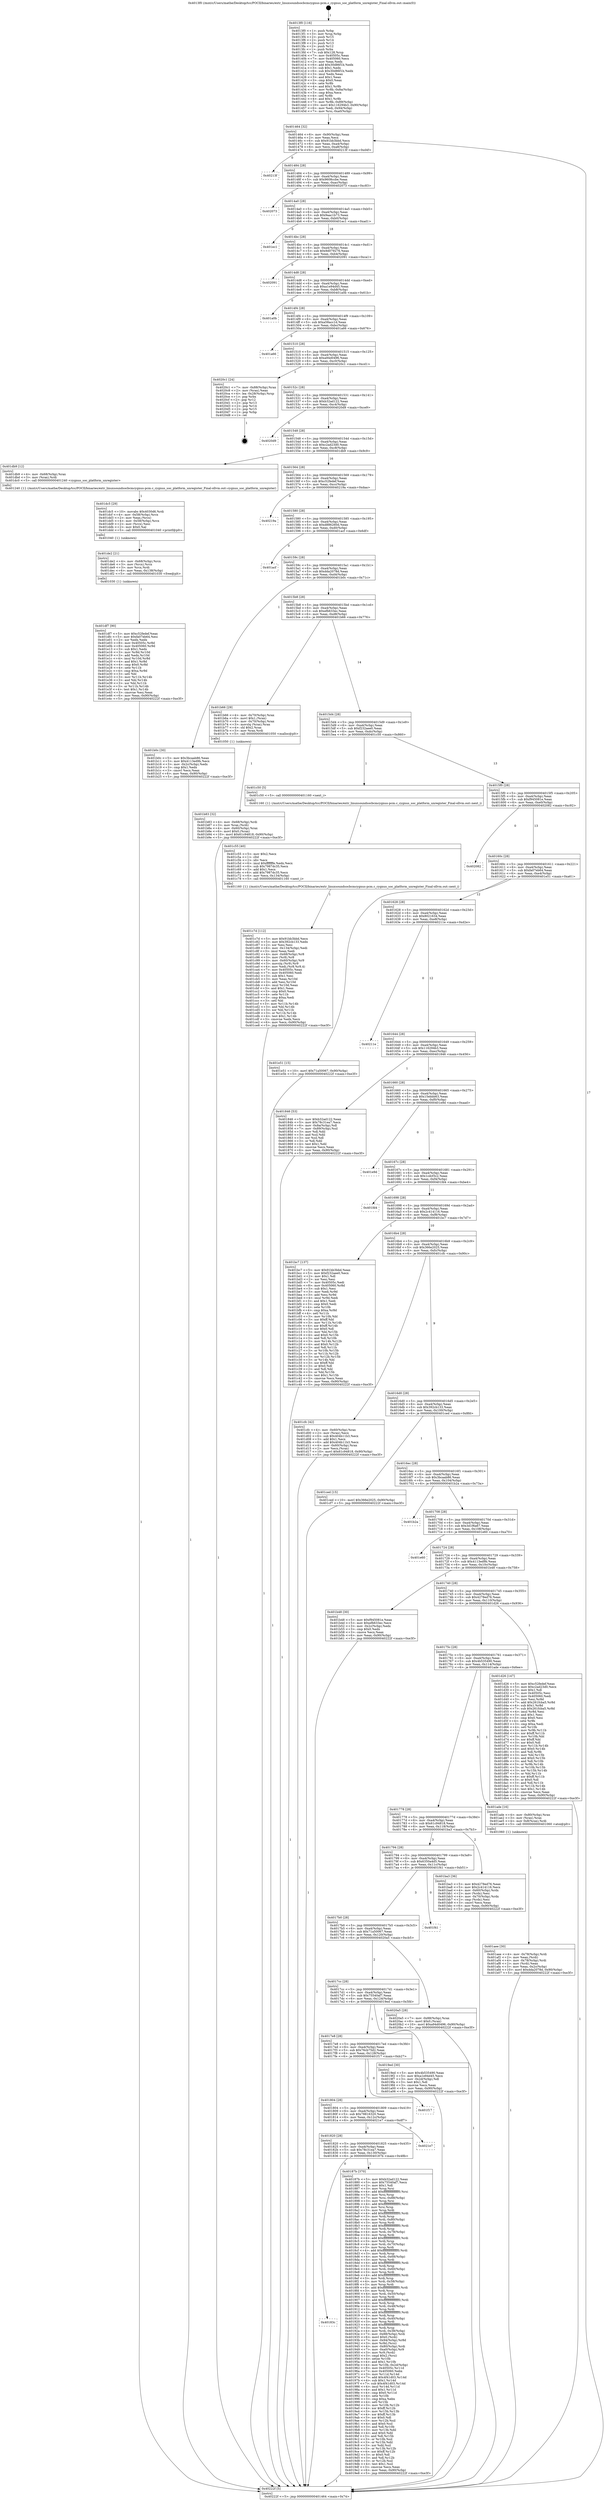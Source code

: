 digraph "0x4013f0" {
  label = "0x4013f0 (/mnt/c/Users/mathe/Desktop/tcc/POCII/binaries/extr_linuxsoundsocbcmcygnus-pcm.c_cygnus_soc_platform_unregister_Final-ollvm.out::main(0))"
  labelloc = "t"
  node[shape=record]

  Entry [label="",width=0.3,height=0.3,shape=circle,fillcolor=black,style=filled]
  "0x401464" [label="{
     0x401464 [32]\l
     | [instrs]\l
     &nbsp;&nbsp;0x401464 \<+6\>: mov -0x90(%rbp),%eax\l
     &nbsp;&nbsp;0x40146a \<+2\>: mov %eax,%ecx\l
     &nbsp;&nbsp;0x40146c \<+6\>: sub $0x91bb3bbd,%ecx\l
     &nbsp;&nbsp;0x401472 \<+6\>: mov %eax,-0xa4(%rbp)\l
     &nbsp;&nbsp;0x401478 \<+6\>: mov %ecx,-0xa8(%rbp)\l
     &nbsp;&nbsp;0x40147e \<+6\>: je 000000000040213f \<main+0xd4f\>\l
  }"]
  "0x40213f" [label="{
     0x40213f\l
  }", style=dashed]
  "0x401484" [label="{
     0x401484 [28]\l
     | [instrs]\l
     &nbsp;&nbsp;0x401484 \<+5\>: jmp 0000000000401489 \<main+0x99\>\l
     &nbsp;&nbsp;0x401489 \<+6\>: mov -0xa4(%rbp),%eax\l
     &nbsp;&nbsp;0x40148f \<+5\>: sub $0x9608ccbe,%eax\l
     &nbsp;&nbsp;0x401494 \<+6\>: mov %eax,-0xac(%rbp)\l
     &nbsp;&nbsp;0x40149a \<+6\>: je 0000000000402073 \<main+0xc83\>\l
  }"]
  Exit [label="",width=0.3,height=0.3,shape=circle,fillcolor=black,style=filled,peripheries=2]
  "0x402073" [label="{
     0x402073\l
  }", style=dashed]
  "0x4014a0" [label="{
     0x4014a0 [28]\l
     | [instrs]\l
     &nbsp;&nbsp;0x4014a0 \<+5\>: jmp 00000000004014a5 \<main+0xb5\>\l
     &nbsp;&nbsp;0x4014a5 \<+6\>: mov -0xa4(%rbp),%eax\l
     &nbsp;&nbsp;0x4014ab \<+5\>: sub $0x9aac1b73,%eax\l
     &nbsp;&nbsp;0x4014b0 \<+6\>: mov %eax,-0xb0(%rbp)\l
     &nbsp;&nbsp;0x4014b6 \<+6\>: je 0000000000401ec1 \<main+0xad1\>\l
  }"]
  "0x401df7" [label="{
     0x401df7 [90]\l
     | [instrs]\l
     &nbsp;&nbsp;0x401df7 \<+5\>: mov $0xc52fedef,%eax\l
     &nbsp;&nbsp;0x401dfc \<+5\>: mov $0xfa07eb64,%esi\l
     &nbsp;&nbsp;0x401e01 \<+2\>: xor %edx,%edx\l
     &nbsp;&nbsp;0x401e03 \<+8\>: mov 0x40505c,%r8d\l
     &nbsp;&nbsp;0x401e0b \<+8\>: mov 0x405060,%r9d\l
     &nbsp;&nbsp;0x401e13 \<+3\>: sub $0x1,%edx\l
     &nbsp;&nbsp;0x401e16 \<+3\>: mov %r8d,%r10d\l
     &nbsp;&nbsp;0x401e19 \<+3\>: add %edx,%r10d\l
     &nbsp;&nbsp;0x401e1c \<+4\>: imul %r10d,%r8d\l
     &nbsp;&nbsp;0x401e20 \<+4\>: and $0x1,%r8d\l
     &nbsp;&nbsp;0x401e24 \<+4\>: cmp $0x0,%r8d\l
     &nbsp;&nbsp;0x401e28 \<+4\>: sete %r11b\l
     &nbsp;&nbsp;0x401e2c \<+4\>: cmp $0xa,%r9d\l
     &nbsp;&nbsp;0x401e30 \<+3\>: setl %bl\l
     &nbsp;&nbsp;0x401e33 \<+3\>: mov %r11b,%r14b\l
     &nbsp;&nbsp;0x401e36 \<+3\>: and %bl,%r14b\l
     &nbsp;&nbsp;0x401e39 \<+3\>: xor %bl,%r11b\l
     &nbsp;&nbsp;0x401e3c \<+3\>: or %r11b,%r14b\l
     &nbsp;&nbsp;0x401e3f \<+4\>: test $0x1,%r14b\l
     &nbsp;&nbsp;0x401e43 \<+3\>: cmovne %esi,%eax\l
     &nbsp;&nbsp;0x401e46 \<+6\>: mov %eax,-0x90(%rbp)\l
     &nbsp;&nbsp;0x401e4c \<+5\>: jmp 000000000040222f \<main+0xe3f\>\l
  }"]
  "0x401ec1" [label="{
     0x401ec1\l
  }", style=dashed]
  "0x4014bc" [label="{
     0x4014bc [28]\l
     | [instrs]\l
     &nbsp;&nbsp;0x4014bc \<+5\>: jmp 00000000004014c1 \<main+0xd1\>\l
     &nbsp;&nbsp;0x4014c1 \<+6\>: mov -0xa4(%rbp),%eax\l
     &nbsp;&nbsp;0x4014c7 \<+5\>: sub $0x9d079276,%eax\l
     &nbsp;&nbsp;0x4014cc \<+6\>: mov %eax,-0xb4(%rbp)\l
     &nbsp;&nbsp;0x4014d2 \<+6\>: je 0000000000402091 \<main+0xca1\>\l
  }"]
  "0x401de2" [label="{
     0x401de2 [21]\l
     | [instrs]\l
     &nbsp;&nbsp;0x401de2 \<+4\>: mov -0x68(%rbp),%rcx\l
     &nbsp;&nbsp;0x401de6 \<+3\>: mov (%rcx),%rcx\l
     &nbsp;&nbsp;0x401de9 \<+3\>: mov %rcx,%rdi\l
     &nbsp;&nbsp;0x401dec \<+6\>: mov %eax,-0x138(%rbp)\l
     &nbsp;&nbsp;0x401df2 \<+5\>: call 0000000000401030 \<free@plt\>\l
     | [calls]\l
     &nbsp;&nbsp;0x401030 \{1\} (unknown)\l
  }"]
  "0x402091" [label="{
     0x402091\l
  }", style=dashed]
  "0x4014d8" [label="{
     0x4014d8 [28]\l
     | [instrs]\l
     &nbsp;&nbsp;0x4014d8 \<+5\>: jmp 00000000004014dd \<main+0xed\>\l
     &nbsp;&nbsp;0x4014dd \<+6\>: mov -0xa4(%rbp),%eax\l
     &nbsp;&nbsp;0x4014e3 \<+5\>: sub $0xa1e94d45,%eax\l
     &nbsp;&nbsp;0x4014e8 \<+6\>: mov %eax,-0xb8(%rbp)\l
     &nbsp;&nbsp;0x4014ee \<+6\>: je 0000000000401a0b \<main+0x61b\>\l
  }"]
  "0x401dc5" [label="{
     0x401dc5 [29]\l
     | [instrs]\l
     &nbsp;&nbsp;0x401dc5 \<+10\>: movabs $0x4030d6,%rdi\l
     &nbsp;&nbsp;0x401dcf \<+4\>: mov -0x58(%rbp),%rcx\l
     &nbsp;&nbsp;0x401dd3 \<+2\>: mov %eax,(%rcx)\l
     &nbsp;&nbsp;0x401dd5 \<+4\>: mov -0x58(%rbp),%rcx\l
     &nbsp;&nbsp;0x401dd9 \<+2\>: mov (%rcx),%esi\l
     &nbsp;&nbsp;0x401ddb \<+2\>: mov $0x0,%al\l
     &nbsp;&nbsp;0x401ddd \<+5\>: call 0000000000401040 \<printf@plt\>\l
     | [calls]\l
     &nbsp;&nbsp;0x401040 \{1\} (unknown)\l
  }"]
  "0x401a0b" [label="{
     0x401a0b\l
  }", style=dashed]
  "0x4014f4" [label="{
     0x4014f4 [28]\l
     | [instrs]\l
     &nbsp;&nbsp;0x4014f4 \<+5\>: jmp 00000000004014f9 \<main+0x109\>\l
     &nbsp;&nbsp;0x4014f9 \<+6\>: mov -0xa4(%rbp),%eax\l
     &nbsp;&nbsp;0x4014ff \<+5\>: sub $0xa58acc1d,%eax\l
     &nbsp;&nbsp;0x401504 \<+6\>: mov %eax,-0xbc(%rbp)\l
     &nbsp;&nbsp;0x40150a \<+6\>: je 0000000000401a66 \<main+0x676\>\l
  }"]
  "0x401c7d" [label="{
     0x401c7d [112]\l
     | [instrs]\l
     &nbsp;&nbsp;0x401c7d \<+5\>: mov $0x91bb3bbd,%ecx\l
     &nbsp;&nbsp;0x401c82 \<+5\>: mov $0x392cb133,%edx\l
     &nbsp;&nbsp;0x401c87 \<+2\>: xor %esi,%esi\l
     &nbsp;&nbsp;0x401c89 \<+6\>: mov -0x134(%rbp),%edi\l
     &nbsp;&nbsp;0x401c8f \<+3\>: imul %eax,%edi\l
     &nbsp;&nbsp;0x401c92 \<+4\>: mov -0x68(%rbp),%r8\l
     &nbsp;&nbsp;0x401c96 \<+3\>: mov (%r8),%r8\l
     &nbsp;&nbsp;0x401c99 \<+4\>: mov -0x60(%rbp),%r9\l
     &nbsp;&nbsp;0x401c9d \<+3\>: movslq (%r9),%r9\l
     &nbsp;&nbsp;0x401ca0 \<+4\>: mov %edi,(%r8,%r9,4)\l
     &nbsp;&nbsp;0x401ca4 \<+7\>: mov 0x40505c,%eax\l
     &nbsp;&nbsp;0x401cab \<+7\>: mov 0x405060,%edi\l
     &nbsp;&nbsp;0x401cb2 \<+3\>: sub $0x1,%esi\l
     &nbsp;&nbsp;0x401cb5 \<+3\>: mov %eax,%r10d\l
     &nbsp;&nbsp;0x401cb8 \<+3\>: add %esi,%r10d\l
     &nbsp;&nbsp;0x401cbb \<+4\>: imul %r10d,%eax\l
     &nbsp;&nbsp;0x401cbf \<+3\>: and $0x1,%eax\l
     &nbsp;&nbsp;0x401cc2 \<+3\>: cmp $0x0,%eax\l
     &nbsp;&nbsp;0x401cc5 \<+4\>: sete %r11b\l
     &nbsp;&nbsp;0x401cc9 \<+3\>: cmp $0xa,%edi\l
     &nbsp;&nbsp;0x401ccc \<+3\>: setl %bl\l
     &nbsp;&nbsp;0x401ccf \<+3\>: mov %r11b,%r14b\l
     &nbsp;&nbsp;0x401cd2 \<+3\>: and %bl,%r14b\l
     &nbsp;&nbsp;0x401cd5 \<+3\>: xor %bl,%r11b\l
     &nbsp;&nbsp;0x401cd8 \<+3\>: or %r11b,%r14b\l
     &nbsp;&nbsp;0x401cdb \<+4\>: test $0x1,%r14b\l
     &nbsp;&nbsp;0x401cdf \<+3\>: cmovne %edx,%ecx\l
     &nbsp;&nbsp;0x401ce2 \<+6\>: mov %ecx,-0x90(%rbp)\l
     &nbsp;&nbsp;0x401ce8 \<+5\>: jmp 000000000040222f \<main+0xe3f\>\l
  }"]
  "0x401a66" [label="{
     0x401a66\l
  }", style=dashed]
  "0x401510" [label="{
     0x401510 [28]\l
     | [instrs]\l
     &nbsp;&nbsp;0x401510 \<+5\>: jmp 0000000000401515 \<main+0x125\>\l
     &nbsp;&nbsp;0x401515 \<+6\>: mov -0xa4(%rbp),%eax\l
     &nbsp;&nbsp;0x40151b \<+5\>: sub $0xa94d0496,%eax\l
     &nbsp;&nbsp;0x401520 \<+6\>: mov %eax,-0xc0(%rbp)\l
     &nbsp;&nbsp;0x401526 \<+6\>: je 00000000004020c1 \<main+0xcd1\>\l
  }"]
  "0x401c55" [label="{
     0x401c55 [40]\l
     | [instrs]\l
     &nbsp;&nbsp;0x401c55 \<+5\>: mov $0x2,%ecx\l
     &nbsp;&nbsp;0x401c5a \<+1\>: cltd\l
     &nbsp;&nbsp;0x401c5b \<+2\>: idiv %ecx\l
     &nbsp;&nbsp;0x401c5d \<+6\>: imul $0xfffffffe,%edx,%ecx\l
     &nbsp;&nbsp;0x401c63 \<+6\>: sub $0x7987dc35,%ecx\l
     &nbsp;&nbsp;0x401c69 \<+3\>: add $0x1,%ecx\l
     &nbsp;&nbsp;0x401c6c \<+6\>: add $0x7987dc35,%ecx\l
     &nbsp;&nbsp;0x401c72 \<+6\>: mov %ecx,-0x134(%rbp)\l
     &nbsp;&nbsp;0x401c78 \<+5\>: call 0000000000401160 \<next_i\>\l
     | [calls]\l
     &nbsp;&nbsp;0x401160 \{1\} (/mnt/c/Users/mathe/Desktop/tcc/POCII/binaries/extr_linuxsoundsocbcmcygnus-pcm.c_cygnus_soc_platform_unregister_Final-ollvm.out::next_i)\l
  }"]
  "0x4020c1" [label="{
     0x4020c1 [24]\l
     | [instrs]\l
     &nbsp;&nbsp;0x4020c1 \<+7\>: mov -0x88(%rbp),%rax\l
     &nbsp;&nbsp;0x4020c8 \<+2\>: mov (%rax),%eax\l
     &nbsp;&nbsp;0x4020ca \<+4\>: lea -0x28(%rbp),%rsp\l
     &nbsp;&nbsp;0x4020ce \<+1\>: pop %rbx\l
     &nbsp;&nbsp;0x4020cf \<+2\>: pop %r12\l
     &nbsp;&nbsp;0x4020d1 \<+2\>: pop %r13\l
     &nbsp;&nbsp;0x4020d3 \<+2\>: pop %r14\l
     &nbsp;&nbsp;0x4020d5 \<+2\>: pop %r15\l
     &nbsp;&nbsp;0x4020d7 \<+1\>: pop %rbp\l
     &nbsp;&nbsp;0x4020d8 \<+1\>: ret\l
  }"]
  "0x40152c" [label="{
     0x40152c [28]\l
     | [instrs]\l
     &nbsp;&nbsp;0x40152c \<+5\>: jmp 0000000000401531 \<main+0x141\>\l
     &nbsp;&nbsp;0x401531 \<+6\>: mov -0xa4(%rbp),%eax\l
     &nbsp;&nbsp;0x401537 \<+5\>: sub $0xb32ad122,%eax\l
     &nbsp;&nbsp;0x40153c \<+6\>: mov %eax,-0xc4(%rbp)\l
     &nbsp;&nbsp;0x401542 \<+6\>: je 00000000004020d9 \<main+0xce9\>\l
  }"]
  "0x401b83" [label="{
     0x401b83 [32]\l
     | [instrs]\l
     &nbsp;&nbsp;0x401b83 \<+4\>: mov -0x68(%rbp),%rdi\l
     &nbsp;&nbsp;0x401b87 \<+3\>: mov %rax,(%rdi)\l
     &nbsp;&nbsp;0x401b8a \<+4\>: mov -0x60(%rbp),%rax\l
     &nbsp;&nbsp;0x401b8e \<+6\>: movl $0x0,(%rax)\l
     &nbsp;&nbsp;0x401b94 \<+10\>: movl $0x61c94818,-0x90(%rbp)\l
     &nbsp;&nbsp;0x401b9e \<+5\>: jmp 000000000040222f \<main+0xe3f\>\l
  }"]
  "0x4020d9" [label="{
     0x4020d9\l
  }", style=dashed]
  "0x401548" [label="{
     0x401548 [28]\l
     | [instrs]\l
     &nbsp;&nbsp;0x401548 \<+5\>: jmp 000000000040154d \<main+0x15d\>\l
     &nbsp;&nbsp;0x40154d \<+6\>: mov -0xa4(%rbp),%eax\l
     &nbsp;&nbsp;0x401553 \<+5\>: sub $0xc2ad23d0,%eax\l
     &nbsp;&nbsp;0x401558 \<+6\>: mov %eax,-0xc8(%rbp)\l
     &nbsp;&nbsp;0x40155e \<+6\>: je 0000000000401db9 \<main+0x9c9\>\l
  }"]
  "0x401aee" [label="{
     0x401aee [30]\l
     | [instrs]\l
     &nbsp;&nbsp;0x401aee \<+4\>: mov -0x78(%rbp),%rdi\l
     &nbsp;&nbsp;0x401af2 \<+2\>: mov %eax,(%rdi)\l
     &nbsp;&nbsp;0x401af4 \<+4\>: mov -0x78(%rbp),%rdi\l
     &nbsp;&nbsp;0x401af8 \<+2\>: mov (%rdi),%eax\l
     &nbsp;&nbsp;0x401afa \<+3\>: mov %eax,-0x2c(%rbp)\l
     &nbsp;&nbsp;0x401afd \<+10\>: movl $0xdda2078d,-0x90(%rbp)\l
     &nbsp;&nbsp;0x401b07 \<+5\>: jmp 000000000040222f \<main+0xe3f\>\l
  }"]
  "0x401db9" [label="{
     0x401db9 [12]\l
     | [instrs]\l
     &nbsp;&nbsp;0x401db9 \<+4\>: mov -0x68(%rbp),%rax\l
     &nbsp;&nbsp;0x401dbd \<+3\>: mov (%rax),%rdi\l
     &nbsp;&nbsp;0x401dc0 \<+5\>: call 0000000000401240 \<cygnus_soc_platform_unregister\>\l
     | [calls]\l
     &nbsp;&nbsp;0x401240 \{1\} (/mnt/c/Users/mathe/Desktop/tcc/POCII/binaries/extr_linuxsoundsocbcmcygnus-pcm.c_cygnus_soc_platform_unregister_Final-ollvm.out::cygnus_soc_platform_unregister)\l
  }"]
  "0x401564" [label="{
     0x401564 [28]\l
     | [instrs]\l
     &nbsp;&nbsp;0x401564 \<+5\>: jmp 0000000000401569 \<main+0x179\>\l
     &nbsp;&nbsp;0x401569 \<+6\>: mov -0xa4(%rbp),%eax\l
     &nbsp;&nbsp;0x40156f \<+5\>: sub $0xc52fedef,%eax\l
     &nbsp;&nbsp;0x401574 \<+6\>: mov %eax,-0xcc(%rbp)\l
     &nbsp;&nbsp;0x40157a \<+6\>: je 000000000040219a \<main+0xdaa\>\l
  }"]
  "0x40183c" [label="{
     0x40183c\l
  }", style=dashed]
  "0x40219a" [label="{
     0x40219a\l
  }", style=dashed]
  "0x401580" [label="{
     0x401580 [28]\l
     | [instrs]\l
     &nbsp;&nbsp;0x401580 \<+5\>: jmp 0000000000401585 \<main+0x195\>\l
     &nbsp;&nbsp;0x401585 \<+6\>: mov -0xa4(%rbp),%eax\l
     &nbsp;&nbsp;0x40158b \<+5\>: sub $0xd886260d,%eax\l
     &nbsp;&nbsp;0x401590 \<+6\>: mov %eax,-0xd0(%rbp)\l
     &nbsp;&nbsp;0x401596 \<+6\>: je 0000000000401acf \<main+0x6df\>\l
  }"]
  "0x40187b" [label="{
     0x40187b [370]\l
     | [instrs]\l
     &nbsp;&nbsp;0x40187b \<+5\>: mov $0xb32ad122,%eax\l
     &nbsp;&nbsp;0x401880 \<+5\>: mov $0x75540af7,%ecx\l
     &nbsp;&nbsp;0x401885 \<+2\>: mov $0x1,%dl\l
     &nbsp;&nbsp;0x401887 \<+3\>: mov %rsp,%rsi\l
     &nbsp;&nbsp;0x40188a \<+4\>: add $0xfffffffffffffff0,%rsi\l
     &nbsp;&nbsp;0x40188e \<+3\>: mov %rsi,%rsp\l
     &nbsp;&nbsp;0x401891 \<+7\>: mov %rsi,-0x88(%rbp)\l
     &nbsp;&nbsp;0x401898 \<+3\>: mov %rsp,%rsi\l
     &nbsp;&nbsp;0x40189b \<+4\>: add $0xfffffffffffffff0,%rsi\l
     &nbsp;&nbsp;0x40189f \<+3\>: mov %rsi,%rsp\l
     &nbsp;&nbsp;0x4018a2 \<+3\>: mov %rsp,%rdi\l
     &nbsp;&nbsp;0x4018a5 \<+4\>: add $0xfffffffffffffff0,%rdi\l
     &nbsp;&nbsp;0x4018a9 \<+3\>: mov %rdi,%rsp\l
     &nbsp;&nbsp;0x4018ac \<+4\>: mov %rdi,-0x80(%rbp)\l
     &nbsp;&nbsp;0x4018b0 \<+3\>: mov %rsp,%rdi\l
     &nbsp;&nbsp;0x4018b3 \<+4\>: add $0xfffffffffffffff0,%rdi\l
     &nbsp;&nbsp;0x4018b7 \<+3\>: mov %rdi,%rsp\l
     &nbsp;&nbsp;0x4018ba \<+4\>: mov %rdi,-0x78(%rbp)\l
     &nbsp;&nbsp;0x4018be \<+3\>: mov %rsp,%rdi\l
     &nbsp;&nbsp;0x4018c1 \<+4\>: add $0xfffffffffffffff0,%rdi\l
     &nbsp;&nbsp;0x4018c5 \<+3\>: mov %rdi,%rsp\l
     &nbsp;&nbsp;0x4018c8 \<+4\>: mov %rdi,-0x70(%rbp)\l
     &nbsp;&nbsp;0x4018cc \<+3\>: mov %rsp,%rdi\l
     &nbsp;&nbsp;0x4018cf \<+4\>: add $0xfffffffffffffff0,%rdi\l
     &nbsp;&nbsp;0x4018d3 \<+3\>: mov %rdi,%rsp\l
     &nbsp;&nbsp;0x4018d6 \<+4\>: mov %rdi,-0x68(%rbp)\l
     &nbsp;&nbsp;0x4018da \<+3\>: mov %rsp,%rdi\l
     &nbsp;&nbsp;0x4018dd \<+4\>: add $0xfffffffffffffff0,%rdi\l
     &nbsp;&nbsp;0x4018e1 \<+3\>: mov %rdi,%rsp\l
     &nbsp;&nbsp;0x4018e4 \<+4\>: mov %rdi,-0x60(%rbp)\l
     &nbsp;&nbsp;0x4018e8 \<+3\>: mov %rsp,%rdi\l
     &nbsp;&nbsp;0x4018eb \<+4\>: add $0xfffffffffffffff0,%rdi\l
     &nbsp;&nbsp;0x4018ef \<+3\>: mov %rdi,%rsp\l
     &nbsp;&nbsp;0x4018f2 \<+4\>: mov %rdi,-0x58(%rbp)\l
     &nbsp;&nbsp;0x4018f6 \<+3\>: mov %rsp,%rdi\l
     &nbsp;&nbsp;0x4018f9 \<+4\>: add $0xfffffffffffffff0,%rdi\l
     &nbsp;&nbsp;0x4018fd \<+3\>: mov %rdi,%rsp\l
     &nbsp;&nbsp;0x401900 \<+4\>: mov %rdi,-0x50(%rbp)\l
     &nbsp;&nbsp;0x401904 \<+3\>: mov %rsp,%rdi\l
     &nbsp;&nbsp;0x401907 \<+4\>: add $0xfffffffffffffff0,%rdi\l
     &nbsp;&nbsp;0x40190b \<+3\>: mov %rdi,%rsp\l
     &nbsp;&nbsp;0x40190e \<+4\>: mov %rdi,-0x48(%rbp)\l
     &nbsp;&nbsp;0x401912 \<+3\>: mov %rsp,%rdi\l
     &nbsp;&nbsp;0x401915 \<+4\>: add $0xfffffffffffffff0,%rdi\l
     &nbsp;&nbsp;0x401919 \<+3\>: mov %rdi,%rsp\l
     &nbsp;&nbsp;0x40191c \<+4\>: mov %rdi,-0x40(%rbp)\l
     &nbsp;&nbsp;0x401920 \<+3\>: mov %rsp,%rdi\l
     &nbsp;&nbsp;0x401923 \<+4\>: add $0xfffffffffffffff0,%rdi\l
     &nbsp;&nbsp;0x401927 \<+3\>: mov %rdi,%rsp\l
     &nbsp;&nbsp;0x40192a \<+4\>: mov %rdi,-0x38(%rbp)\l
     &nbsp;&nbsp;0x40192e \<+7\>: mov -0x88(%rbp),%rdi\l
     &nbsp;&nbsp;0x401935 \<+6\>: movl $0x0,(%rdi)\l
     &nbsp;&nbsp;0x40193b \<+7\>: mov -0x94(%rbp),%r8d\l
     &nbsp;&nbsp;0x401942 \<+3\>: mov %r8d,(%rsi)\l
     &nbsp;&nbsp;0x401945 \<+4\>: mov -0x80(%rbp),%rdi\l
     &nbsp;&nbsp;0x401949 \<+7\>: mov -0xa0(%rbp),%r9\l
     &nbsp;&nbsp;0x401950 \<+3\>: mov %r9,(%rdi)\l
     &nbsp;&nbsp;0x401953 \<+3\>: cmpl $0x2,(%rsi)\l
     &nbsp;&nbsp;0x401956 \<+4\>: setne %r10b\l
     &nbsp;&nbsp;0x40195a \<+4\>: and $0x1,%r10b\l
     &nbsp;&nbsp;0x40195e \<+4\>: mov %r10b,-0x2d(%rbp)\l
     &nbsp;&nbsp;0x401962 \<+8\>: mov 0x40505c,%r11d\l
     &nbsp;&nbsp;0x40196a \<+7\>: mov 0x405060,%ebx\l
     &nbsp;&nbsp;0x401971 \<+3\>: mov %r11d,%r14d\l
     &nbsp;&nbsp;0x401974 \<+7\>: add $0x4f41d03,%r14d\l
     &nbsp;&nbsp;0x40197b \<+4\>: sub $0x1,%r14d\l
     &nbsp;&nbsp;0x40197f \<+7\>: sub $0x4f41d03,%r14d\l
     &nbsp;&nbsp;0x401986 \<+4\>: imul %r14d,%r11d\l
     &nbsp;&nbsp;0x40198a \<+4\>: and $0x1,%r11d\l
     &nbsp;&nbsp;0x40198e \<+4\>: cmp $0x0,%r11d\l
     &nbsp;&nbsp;0x401992 \<+4\>: sete %r10b\l
     &nbsp;&nbsp;0x401996 \<+3\>: cmp $0xa,%ebx\l
     &nbsp;&nbsp;0x401999 \<+4\>: setl %r15b\l
     &nbsp;&nbsp;0x40199d \<+3\>: mov %r10b,%r12b\l
     &nbsp;&nbsp;0x4019a0 \<+4\>: xor $0xff,%r12b\l
     &nbsp;&nbsp;0x4019a4 \<+3\>: mov %r15b,%r13b\l
     &nbsp;&nbsp;0x4019a7 \<+4\>: xor $0xff,%r13b\l
     &nbsp;&nbsp;0x4019ab \<+3\>: xor $0x0,%dl\l
     &nbsp;&nbsp;0x4019ae \<+3\>: mov %r12b,%sil\l
     &nbsp;&nbsp;0x4019b1 \<+4\>: and $0x0,%sil\l
     &nbsp;&nbsp;0x4019b5 \<+3\>: and %dl,%r10b\l
     &nbsp;&nbsp;0x4019b8 \<+3\>: mov %r13b,%dil\l
     &nbsp;&nbsp;0x4019bb \<+4\>: and $0x0,%dil\l
     &nbsp;&nbsp;0x4019bf \<+3\>: and %dl,%r15b\l
     &nbsp;&nbsp;0x4019c2 \<+3\>: or %r10b,%sil\l
     &nbsp;&nbsp;0x4019c5 \<+3\>: or %r15b,%dil\l
     &nbsp;&nbsp;0x4019c8 \<+3\>: xor %dil,%sil\l
     &nbsp;&nbsp;0x4019cb \<+3\>: or %r13b,%r12b\l
     &nbsp;&nbsp;0x4019ce \<+4\>: xor $0xff,%r12b\l
     &nbsp;&nbsp;0x4019d2 \<+3\>: or $0x0,%dl\l
     &nbsp;&nbsp;0x4019d5 \<+3\>: and %dl,%r12b\l
     &nbsp;&nbsp;0x4019d8 \<+3\>: or %r12b,%sil\l
     &nbsp;&nbsp;0x4019db \<+4\>: test $0x1,%sil\l
     &nbsp;&nbsp;0x4019df \<+3\>: cmovne %ecx,%eax\l
     &nbsp;&nbsp;0x4019e2 \<+6\>: mov %eax,-0x90(%rbp)\l
     &nbsp;&nbsp;0x4019e8 \<+5\>: jmp 000000000040222f \<main+0xe3f\>\l
  }"]
  "0x401acf" [label="{
     0x401acf\l
  }", style=dashed]
  "0x40159c" [label="{
     0x40159c [28]\l
     | [instrs]\l
     &nbsp;&nbsp;0x40159c \<+5\>: jmp 00000000004015a1 \<main+0x1b1\>\l
     &nbsp;&nbsp;0x4015a1 \<+6\>: mov -0xa4(%rbp),%eax\l
     &nbsp;&nbsp;0x4015a7 \<+5\>: sub $0xdda2078d,%eax\l
     &nbsp;&nbsp;0x4015ac \<+6\>: mov %eax,-0xd4(%rbp)\l
     &nbsp;&nbsp;0x4015b2 \<+6\>: je 0000000000401b0c \<main+0x71c\>\l
  }"]
  "0x401820" [label="{
     0x401820 [28]\l
     | [instrs]\l
     &nbsp;&nbsp;0x401820 \<+5\>: jmp 0000000000401825 \<main+0x435\>\l
     &nbsp;&nbsp;0x401825 \<+6\>: mov -0xa4(%rbp),%eax\l
     &nbsp;&nbsp;0x40182b \<+5\>: sub $0x78c31ea7,%eax\l
     &nbsp;&nbsp;0x401830 \<+6\>: mov %eax,-0x130(%rbp)\l
     &nbsp;&nbsp;0x401836 \<+6\>: je 000000000040187b \<main+0x48b\>\l
  }"]
  "0x401b0c" [label="{
     0x401b0c [30]\l
     | [instrs]\l
     &nbsp;&nbsp;0x401b0c \<+5\>: mov $0x3bcaab86,%eax\l
     &nbsp;&nbsp;0x401b11 \<+5\>: mov $0x4113ed9b,%ecx\l
     &nbsp;&nbsp;0x401b16 \<+3\>: mov -0x2c(%rbp),%edx\l
     &nbsp;&nbsp;0x401b19 \<+3\>: cmp $0x1,%edx\l
     &nbsp;&nbsp;0x401b1c \<+3\>: cmovl %ecx,%eax\l
     &nbsp;&nbsp;0x401b1f \<+6\>: mov %eax,-0x90(%rbp)\l
     &nbsp;&nbsp;0x401b25 \<+5\>: jmp 000000000040222f \<main+0xe3f\>\l
  }"]
  "0x4015b8" [label="{
     0x4015b8 [28]\l
     | [instrs]\l
     &nbsp;&nbsp;0x4015b8 \<+5\>: jmp 00000000004015bd \<main+0x1cd\>\l
     &nbsp;&nbsp;0x4015bd \<+6\>: mov -0xa4(%rbp),%eax\l
     &nbsp;&nbsp;0x4015c3 \<+5\>: sub $0xefb633ec,%eax\l
     &nbsp;&nbsp;0x4015c8 \<+6\>: mov %eax,-0xd8(%rbp)\l
     &nbsp;&nbsp;0x4015ce \<+6\>: je 0000000000401b66 \<main+0x776\>\l
  }"]
  "0x4021e7" [label="{
     0x4021e7\l
  }", style=dashed]
  "0x401b66" [label="{
     0x401b66 [29]\l
     | [instrs]\l
     &nbsp;&nbsp;0x401b66 \<+4\>: mov -0x70(%rbp),%rax\l
     &nbsp;&nbsp;0x401b6a \<+6\>: movl $0x1,(%rax)\l
     &nbsp;&nbsp;0x401b70 \<+4\>: mov -0x70(%rbp),%rax\l
     &nbsp;&nbsp;0x401b74 \<+3\>: movslq (%rax),%rax\l
     &nbsp;&nbsp;0x401b77 \<+4\>: shl $0x2,%rax\l
     &nbsp;&nbsp;0x401b7b \<+3\>: mov %rax,%rdi\l
     &nbsp;&nbsp;0x401b7e \<+5\>: call 0000000000401050 \<malloc@plt\>\l
     | [calls]\l
     &nbsp;&nbsp;0x401050 \{1\} (unknown)\l
  }"]
  "0x4015d4" [label="{
     0x4015d4 [28]\l
     | [instrs]\l
     &nbsp;&nbsp;0x4015d4 \<+5\>: jmp 00000000004015d9 \<main+0x1e9\>\l
     &nbsp;&nbsp;0x4015d9 \<+6\>: mov -0xa4(%rbp),%eax\l
     &nbsp;&nbsp;0x4015df \<+5\>: sub $0xf232aee0,%eax\l
     &nbsp;&nbsp;0x4015e4 \<+6\>: mov %eax,-0xdc(%rbp)\l
     &nbsp;&nbsp;0x4015ea \<+6\>: je 0000000000401c50 \<main+0x860\>\l
  }"]
  "0x401804" [label="{
     0x401804 [28]\l
     | [instrs]\l
     &nbsp;&nbsp;0x401804 \<+5\>: jmp 0000000000401809 \<main+0x419\>\l
     &nbsp;&nbsp;0x401809 \<+6\>: mov -0xa4(%rbp),%eax\l
     &nbsp;&nbsp;0x40180f \<+5\>: sub $0x78816320,%eax\l
     &nbsp;&nbsp;0x401814 \<+6\>: mov %eax,-0x12c(%rbp)\l
     &nbsp;&nbsp;0x40181a \<+6\>: je 00000000004021e7 \<main+0xdf7\>\l
  }"]
  "0x401c50" [label="{
     0x401c50 [5]\l
     | [instrs]\l
     &nbsp;&nbsp;0x401c50 \<+5\>: call 0000000000401160 \<next_i\>\l
     | [calls]\l
     &nbsp;&nbsp;0x401160 \{1\} (/mnt/c/Users/mathe/Desktop/tcc/POCII/binaries/extr_linuxsoundsocbcmcygnus-pcm.c_cygnus_soc_platform_unregister_Final-ollvm.out::next_i)\l
  }"]
  "0x4015f0" [label="{
     0x4015f0 [28]\l
     | [instrs]\l
     &nbsp;&nbsp;0x4015f0 \<+5\>: jmp 00000000004015f5 \<main+0x205\>\l
     &nbsp;&nbsp;0x4015f5 \<+6\>: mov -0xa4(%rbp),%eax\l
     &nbsp;&nbsp;0x4015fb \<+5\>: sub $0xf945081e,%eax\l
     &nbsp;&nbsp;0x401600 \<+6\>: mov %eax,-0xe0(%rbp)\l
     &nbsp;&nbsp;0x401606 \<+6\>: je 0000000000402082 \<main+0xc92\>\l
  }"]
  "0x401f17" [label="{
     0x401f17\l
  }", style=dashed]
  "0x402082" [label="{
     0x402082\l
  }", style=dashed]
  "0x40160c" [label="{
     0x40160c [28]\l
     | [instrs]\l
     &nbsp;&nbsp;0x40160c \<+5\>: jmp 0000000000401611 \<main+0x221\>\l
     &nbsp;&nbsp;0x401611 \<+6\>: mov -0xa4(%rbp),%eax\l
     &nbsp;&nbsp;0x401617 \<+5\>: sub $0xfa07eb64,%eax\l
     &nbsp;&nbsp;0x40161c \<+6\>: mov %eax,-0xe4(%rbp)\l
     &nbsp;&nbsp;0x401622 \<+6\>: je 0000000000401e51 \<main+0xa61\>\l
  }"]
  "0x4017e8" [label="{
     0x4017e8 [28]\l
     | [instrs]\l
     &nbsp;&nbsp;0x4017e8 \<+5\>: jmp 00000000004017ed \<main+0x3fd\>\l
     &nbsp;&nbsp;0x4017ed \<+6\>: mov -0xa4(%rbp),%eax\l
     &nbsp;&nbsp;0x4017f3 \<+5\>: sub $0x76cb75d2,%eax\l
     &nbsp;&nbsp;0x4017f8 \<+6\>: mov %eax,-0x128(%rbp)\l
     &nbsp;&nbsp;0x4017fe \<+6\>: je 0000000000401f17 \<main+0xb27\>\l
  }"]
  "0x401e51" [label="{
     0x401e51 [15]\l
     | [instrs]\l
     &nbsp;&nbsp;0x401e51 \<+10\>: movl $0x71a50067,-0x90(%rbp)\l
     &nbsp;&nbsp;0x401e5b \<+5\>: jmp 000000000040222f \<main+0xe3f\>\l
  }"]
  "0x401628" [label="{
     0x401628 [28]\l
     | [instrs]\l
     &nbsp;&nbsp;0x401628 \<+5\>: jmp 000000000040162d \<main+0x23d\>\l
     &nbsp;&nbsp;0x40162d \<+6\>: mov -0xa4(%rbp),%eax\l
     &nbsp;&nbsp;0x401633 \<+5\>: sub $0x8021634,%eax\l
     &nbsp;&nbsp;0x401638 \<+6\>: mov %eax,-0xe8(%rbp)\l
     &nbsp;&nbsp;0x40163e \<+6\>: je 000000000040211e \<main+0xd2e\>\l
  }"]
  "0x4019ed" [label="{
     0x4019ed [30]\l
     | [instrs]\l
     &nbsp;&nbsp;0x4019ed \<+5\>: mov $0x4b535490,%eax\l
     &nbsp;&nbsp;0x4019f2 \<+5\>: mov $0xa1e94d45,%ecx\l
     &nbsp;&nbsp;0x4019f7 \<+3\>: mov -0x2d(%rbp),%dl\l
     &nbsp;&nbsp;0x4019fa \<+3\>: test $0x1,%dl\l
     &nbsp;&nbsp;0x4019fd \<+3\>: cmovne %ecx,%eax\l
     &nbsp;&nbsp;0x401a00 \<+6\>: mov %eax,-0x90(%rbp)\l
     &nbsp;&nbsp;0x401a06 \<+5\>: jmp 000000000040222f \<main+0xe3f\>\l
  }"]
  "0x40211e" [label="{
     0x40211e\l
  }", style=dashed]
  "0x401644" [label="{
     0x401644 [28]\l
     | [instrs]\l
     &nbsp;&nbsp;0x401644 \<+5\>: jmp 0000000000401649 \<main+0x259\>\l
     &nbsp;&nbsp;0x401649 \<+6\>: mov -0xa4(%rbp),%eax\l
     &nbsp;&nbsp;0x40164f \<+5\>: sub $0x116294b3,%eax\l
     &nbsp;&nbsp;0x401654 \<+6\>: mov %eax,-0xec(%rbp)\l
     &nbsp;&nbsp;0x40165a \<+6\>: je 0000000000401846 \<main+0x456\>\l
  }"]
  "0x4017cc" [label="{
     0x4017cc [28]\l
     | [instrs]\l
     &nbsp;&nbsp;0x4017cc \<+5\>: jmp 00000000004017d1 \<main+0x3e1\>\l
     &nbsp;&nbsp;0x4017d1 \<+6\>: mov -0xa4(%rbp),%eax\l
     &nbsp;&nbsp;0x4017d7 \<+5\>: sub $0x75540af7,%eax\l
     &nbsp;&nbsp;0x4017dc \<+6\>: mov %eax,-0x124(%rbp)\l
     &nbsp;&nbsp;0x4017e2 \<+6\>: je 00000000004019ed \<main+0x5fd\>\l
  }"]
  "0x401846" [label="{
     0x401846 [53]\l
     | [instrs]\l
     &nbsp;&nbsp;0x401846 \<+5\>: mov $0xb32ad122,%eax\l
     &nbsp;&nbsp;0x40184b \<+5\>: mov $0x78c31ea7,%ecx\l
     &nbsp;&nbsp;0x401850 \<+6\>: mov -0x8a(%rbp),%dl\l
     &nbsp;&nbsp;0x401856 \<+7\>: mov -0x89(%rbp),%sil\l
     &nbsp;&nbsp;0x40185d \<+3\>: mov %dl,%dil\l
     &nbsp;&nbsp;0x401860 \<+3\>: and %sil,%dil\l
     &nbsp;&nbsp;0x401863 \<+3\>: xor %sil,%dl\l
     &nbsp;&nbsp;0x401866 \<+3\>: or %dl,%dil\l
     &nbsp;&nbsp;0x401869 \<+4\>: test $0x1,%dil\l
     &nbsp;&nbsp;0x40186d \<+3\>: cmovne %ecx,%eax\l
     &nbsp;&nbsp;0x401870 \<+6\>: mov %eax,-0x90(%rbp)\l
     &nbsp;&nbsp;0x401876 \<+5\>: jmp 000000000040222f \<main+0xe3f\>\l
  }"]
  "0x401660" [label="{
     0x401660 [28]\l
     | [instrs]\l
     &nbsp;&nbsp;0x401660 \<+5\>: jmp 0000000000401665 \<main+0x275\>\l
     &nbsp;&nbsp;0x401665 \<+6\>: mov -0xa4(%rbp),%eax\l
     &nbsp;&nbsp;0x40166b \<+5\>: sub $0x15ebbb63,%eax\l
     &nbsp;&nbsp;0x401670 \<+6\>: mov %eax,-0xf0(%rbp)\l
     &nbsp;&nbsp;0x401676 \<+6\>: je 0000000000401e9d \<main+0xaad\>\l
  }"]
  "0x40222f" [label="{
     0x40222f [5]\l
     | [instrs]\l
     &nbsp;&nbsp;0x40222f \<+5\>: jmp 0000000000401464 \<main+0x74\>\l
  }"]
  "0x4013f0" [label="{
     0x4013f0 [116]\l
     | [instrs]\l
     &nbsp;&nbsp;0x4013f0 \<+1\>: push %rbp\l
     &nbsp;&nbsp;0x4013f1 \<+3\>: mov %rsp,%rbp\l
     &nbsp;&nbsp;0x4013f4 \<+2\>: push %r15\l
     &nbsp;&nbsp;0x4013f6 \<+2\>: push %r14\l
     &nbsp;&nbsp;0x4013f8 \<+2\>: push %r13\l
     &nbsp;&nbsp;0x4013fa \<+2\>: push %r12\l
     &nbsp;&nbsp;0x4013fc \<+1\>: push %rbx\l
     &nbsp;&nbsp;0x4013fd \<+7\>: sub $0x128,%rsp\l
     &nbsp;&nbsp;0x401404 \<+7\>: mov 0x40505c,%eax\l
     &nbsp;&nbsp;0x40140b \<+7\>: mov 0x405060,%ecx\l
     &nbsp;&nbsp;0x401412 \<+2\>: mov %eax,%edx\l
     &nbsp;&nbsp;0x401414 \<+6\>: add $0x30d86f1b,%edx\l
     &nbsp;&nbsp;0x40141a \<+3\>: sub $0x1,%edx\l
     &nbsp;&nbsp;0x40141d \<+6\>: sub $0x30d86f1b,%edx\l
     &nbsp;&nbsp;0x401423 \<+3\>: imul %edx,%eax\l
     &nbsp;&nbsp;0x401426 \<+3\>: and $0x1,%eax\l
     &nbsp;&nbsp;0x401429 \<+3\>: cmp $0x0,%eax\l
     &nbsp;&nbsp;0x40142c \<+4\>: sete %r8b\l
     &nbsp;&nbsp;0x401430 \<+4\>: and $0x1,%r8b\l
     &nbsp;&nbsp;0x401434 \<+7\>: mov %r8b,-0x8a(%rbp)\l
     &nbsp;&nbsp;0x40143b \<+3\>: cmp $0xa,%ecx\l
     &nbsp;&nbsp;0x40143e \<+4\>: setl %r8b\l
     &nbsp;&nbsp;0x401442 \<+4\>: and $0x1,%r8b\l
     &nbsp;&nbsp;0x401446 \<+7\>: mov %r8b,-0x89(%rbp)\l
     &nbsp;&nbsp;0x40144d \<+10\>: movl $0x116294b3,-0x90(%rbp)\l
     &nbsp;&nbsp;0x401457 \<+6\>: mov %edi,-0x94(%rbp)\l
     &nbsp;&nbsp;0x40145d \<+7\>: mov %rsi,-0xa0(%rbp)\l
  }"]
  "0x4020a5" [label="{
     0x4020a5 [28]\l
     | [instrs]\l
     &nbsp;&nbsp;0x4020a5 \<+7\>: mov -0x88(%rbp),%rax\l
     &nbsp;&nbsp;0x4020ac \<+6\>: movl $0x0,(%rax)\l
     &nbsp;&nbsp;0x4020b2 \<+10\>: movl $0xa94d0496,-0x90(%rbp)\l
     &nbsp;&nbsp;0x4020bc \<+5\>: jmp 000000000040222f \<main+0xe3f\>\l
  }"]
  "0x401e9d" [label="{
     0x401e9d\l
  }", style=dashed]
  "0x40167c" [label="{
     0x40167c [28]\l
     | [instrs]\l
     &nbsp;&nbsp;0x40167c \<+5\>: jmp 0000000000401681 \<main+0x291\>\l
     &nbsp;&nbsp;0x401681 \<+6\>: mov -0xa4(%rbp),%eax\l
     &nbsp;&nbsp;0x401687 \<+5\>: sub $0x1cdcf3c2,%eax\l
     &nbsp;&nbsp;0x40168c \<+6\>: mov %eax,-0xf4(%rbp)\l
     &nbsp;&nbsp;0x401692 \<+6\>: je 0000000000401fd4 \<main+0xbe4\>\l
  }"]
  "0x4017b0" [label="{
     0x4017b0 [28]\l
     | [instrs]\l
     &nbsp;&nbsp;0x4017b0 \<+5\>: jmp 00000000004017b5 \<main+0x3c5\>\l
     &nbsp;&nbsp;0x4017b5 \<+6\>: mov -0xa4(%rbp),%eax\l
     &nbsp;&nbsp;0x4017bb \<+5\>: sub $0x71a50067,%eax\l
     &nbsp;&nbsp;0x4017c0 \<+6\>: mov %eax,-0x120(%rbp)\l
     &nbsp;&nbsp;0x4017c6 \<+6\>: je 00000000004020a5 \<main+0xcb5\>\l
  }"]
  "0x401fd4" [label="{
     0x401fd4\l
  }", style=dashed]
  "0x401698" [label="{
     0x401698 [28]\l
     | [instrs]\l
     &nbsp;&nbsp;0x401698 \<+5\>: jmp 000000000040169d \<main+0x2ad\>\l
     &nbsp;&nbsp;0x40169d \<+6\>: mov -0xa4(%rbp),%eax\l
     &nbsp;&nbsp;0x4016a3 \<+5\>: sub $0x2c414116,%eax\l
     &nbsp;&nbsp;0x4016a8 \<+6\>: mov %eax,-0xf8(%rbp)\l
     &nbsp;&nbsp;0x4016ae \<+6\>: je 0000000000401bc7 \<main+0x7d7\>\l
  }"]
  "0x401f41" [label="{
     0x401f41\l
  }", style=dashed]
  "0x401bc7" [label="{
     0x401bc7 [137]\l
     | [instrs]\l
     &nbsp;&nbsp;0x401bc7 \<+5\>: mov $0x91bb3bbd,%eax\l
     &nbsp;&nbsp;0x401bcc \<+5\>: mov $0xf232aee0,%ecx\l
     &nbsp;&nbsp;0x401bd1 \<+2\>: mov $0x1,%dl\l
     &nbsp;&nbsp;0x401bd3 \<+2\>: xor %esi,%esi\l
     &nbsp;&nbsp;0x401bd5 \<+7\>: mov 0x40505c,%edi\l
     &nbsp;&nbsp;0x401bdc \<+8\>: mov 0x405060,%r8d\l
     &nbsp;&nbsp;0x401be4 \<+3\>: sub $0x1,%esi\l
     &nbsp;&nbsp;0x401be7 \<+3\>: mov %edi,%r9d\l
     &nbsp;&nbsp;0x401bea \<+3\>: add %esi,%r9d\l
     &nbsp;&nbsp;0x401bed \<+4\>: imul %r9d,%edi\l
     &nbsp;&nbsp;0x401bf1 \<+3\>: and $0x1,%edi\l
     &nbsp;&nbsp;0x401bf4 \<+3\>: cmp $0x0,%edi\l
     &nbsp;&nbsp;0x401bf7 \<+4\>: sete %r10b\l
     &nbsp;&nbsp;0x401bfb \<+4\>: cmp $0xa,%r8d\l
     &nbsp;&nbsp;0x401bff \<+4\>: setl %r11b\l
     &nbsp;&nbsp;0x401c03 \<+3\>: mov %r10b,%bl\l
     &nbsp;&nbsp;0x401c06 \<+3\>: xor $0xff,%bl\l
     &nbsp;&nbsp;0x401c09 \<+3\>: mov %r11b,%r14b\l
     &nbsp;&nbsp;0x401c0c \<+4\>: xor $0xff,%r14b\l
     &nbsp;&nbsp;0x401c10 \<+3\>: xor $0x0,%dl\l
     &nbsp;&nbsp;0x401c13 \<+3\>: mov %bl,%r15b\l
     &nbsp;&nbsp;0x401c16 \<+4\>: and $0x0,%r15b\l
     &nbsp;&nbsp;0x401c1a \<+3\>: and %dl,%r10b\l
     &nbsp;&nbsp;0x401c1d \<+3\>: mov %r14b,%r12b\l
     &nbsp;&nbsp;0x401c20 \<+4\>: and $0x0,%r12b\l
     &nbsp;&nbsp;0x401c24 \<+3\>: and %dl,%r11b\l
     &nbsp;&nbsp;0x401c27 \<+3\>: or %r10b,%r15b\l
     &nbsp;&nbsp;0x401c2a \<+3\>: or %r11b,%r12b\l
     &nbsp;&nbsp;0x401c2d \<+3\>: xor %r12b,%r15b\l
     &nbsp;&nbsp;0x401c30 \<+3\>: or %r14b,%bl\l
     &nbsp;&nbsp;0x401c33 \<+3\>: xor $0xff,%bl\l
     &nbsp;&nbsp;0x401c36 \<+3\>: or $0x0,%dl\l
     &nbsp;&nbsp;0x401c39 \<+2\>: and %dl,%bl\l
     &nbsp;&nbsp;0x401c3b \<+3\>: or %bl,%r15b\l
     &nbsp;&nbsp;0x401c3e \<+4\>: test $0x1,%r15b\l
     &nbsp;&nbsp;0x401c42 \<+3\>: cmovne %ecx,%eax\l
     &nbsp;&nbsp;0x401c45 \<+6\>: mov %eax,-0x90(%rbp)\l
     &nbsp;&nbsp;0x401c4b \<+5\>: jmp 000000000040222f \<main+0xe3f\>\l
  }"]
  "0x4016b4" [label="{
     0x4016b4 [28]\l
     | [instrs]\l
     &nbsp;&nbsp;0x4016b4 \<+5\>: jmp 00000000004016b9 \<main+0x2c9\>\l
     &nbsp;&nbsp;0x4016b9 \<+6\>: mov -0xa4(%rbp),%eax\l
     &nbsp;&nbsp;0x4016bf \<+5\>: sub $0x366e2025,%eax\l
     &nbsp;&nbsp;0x4016c4 \<+6\>: mov %eax,-0xfc(%rbp)\l
     &nbsp;&nbsp;0x4016ca \<+6\>: je 0000000000401cfc \<main+0x90c\>\l
  }"]
  "0x401794" [label="{
     0x401794 [28]\l
     | [instrs]\l
     &nbsp;&nbsp;0x401794 \<+5\>: jmp 0000000000401799 \<main+0x3a9\>\l
     &nbsp;&nbsp;0x401799 \<+6\>: mov -0xa4(%rbp),%eax\l
     &nbsp;&nbsp;0x40179f \<+5\>: sub $0x6350a4d5,%eax\l
     &nbsp;&nbsp;0x4017a4 \<+6\>: mov %eax,-0x11c(%rbp)\l
     &nbsp;&nbsp;0x4017aa \<+6\>: je 0000000000401f41 \<main+0xb51\>\l
  }"]
  "0x401cfc" [label="{
     0x401cfc [42]\l
     | [instrs]\l
     &nbsp;&nbsp;0x401cfc \<+4\>: mov -0x60(%rbp),%rax\l
     &nbsp;&nbsp;0x401d00 \<+2\>: mov (%rax),%ecx\l
     &nbsp;&nbsp;0x401d02 \<+6\>: sub $0x404b11b3,%ecx\l
     &nbsp;&nbsp;0x401d08 \<+3\>: add $0x1,%ecx\l
     &nbsp;&nbsp;0x401d0b \<+6\>: add $0x404b11b3,%ecx\l
     &nbsp;&nbsp;0x401d11 \<+4\>: mov -0x60(%rbp),%rax\l
     &nbsp;&nbsp;0x401d15 \<+2\>: mov %ecx,(%rax)\l
     &nbsp;&nbsp;0x401d17 \<+10\>: movl $0x61c94818,-0x90(%rbp)\l
     &nbsp;&nbsp;0x401d21 \<+5\>: jmp 000000000040222f \<main+0xe3f\>\l
  }"]
  "0x4016d0" [label="{
     0x4016d0 [28]\l
     | [instrs]\l
     &nbsp;&nbsp;0x4016d0 \<+5\>: jmp 00000000004016d5 \<main+0x2e5\>\l
     &nbsp;&nbsp;0x4016d5 \<+6\>: mov -0xa4(%rbp),%eax\l
     &nbsp;&nbsp;0x4016db \<+5\>: sub $0x392cb133,%eax\l
     &nbsp;&nbsp;0x4016e0 \<+6\>: mov %eax,-0x100(%rbp)\l
     &nbsp;&nbsp;0x4016e6 \<+6\>: je 0000000000401ced \<main+0x8fd\>\l
  }"]
  "0x401ba3" [label="{
     0x401ba3 [36]\l
     | [instrs]\l
     &nbsp;&nbsp;0x401ba3 \<+5\>: mov $0x4278ed76,%eax\l
     &nbsp;&nbsp;0x401ba8 \<+5\>: mov $0x2c414116,%ecx\l
     &nbsp;&nbsp;0x401bad \<+4\>: mov -0x60(%rbp),%rdx\l
     &nbsp;&nbsp;0x401bb1 \<+2\>: mov (%rdx),%esi\l
     &nbsp;&nbsp;0x401bb3 \<+4\>: mov -0x70(%rbp),%rdx\l
     &nbsp;&nbsp;0x401bb7 \<+2\>: cmp (%rdx),%esi\l
     &nbsp;&nbsp;0x401bb9 \<+3\>: cmovl %ecx,%eax\l
     &nbsp;&nbsp;0x401bbc \<+6\>: mov %eax,-0x90(%rbp)\l
     &nbsp;&nbsp;0x401bc2 \<+5\>: jmp 000000000040222f \<main+0xe3f\>\l
  }"]
  "0x401ced" [label="{
     0x401ced [15]\l
     | [instrs]\l
     &nbsp;&nbsp;0x401ced \<+10\>: movl $0x366e2025,-0x90(%rbp)\l
     &nbsp;&nbsp;0x401cf7 \<+5\>: jmp 000000000040222f \<main+0xe3f\>\l
  }"]
  "0x4016ec" [label="{
     0x4016ec [28]\l
     | [instrs]\l
     &nbsp;&nbsp;0x4016ec \<+5\>: jmp 00000000004016f1 \<main+0x301\>\l
     &nbsp;&nbsp;0x4016f1 \<+6\>: mov -0xa4(%rbp),%eax\l
     &nbsp;&nbsp;0x4016f7 \<+5\>: sub $0x3bcaab86,%eax\l
     &nbsp;&nbsp;0x4016fc \<+6\>: mov %eax,-0x104(%rbp)\l
     &nbsp;&nbsp;0x401702 \<+6\>: je 0000000000401b2a \<main+0x73a\>\l
  }"]
  "0x401778" [label="{
     0x401778 [28]\l
     | [instrs]\l
     &nbsp;&nbsp;0x401778 \<+5\>: jmp 000000000040177d \<main+0x38d\>\l
     &nbsp;&nbsp;0x40177d \<+6\>: mov -0xa4(%rbp),%eax\l
     &nbsp;&nbsp;0x401783 \<+5\>: sub $0x61c94818,%eax\l
     &nbsp;&nbsp;0x401788 \<+6\>: mov %eax,-0x118(%rbp)\l
     &nbsp;&nbsp;0x40178e \<+6\>: je 0000000000401ba3 \<main+0x7b3\>\l
  }"]
  "0x401b2a" [label="{
     0x401b2a\l
  }", style=dashed]
  "0x401708" [label="{
     0x401708 [28]\l
     | [instrs]\l
     &nbsp;&nbsp;0x401708 \<+5\>: jmp 000000000040170d \<main+0x31d\>\l
     &nbsp;&nbsp;0x40170d \<+6\>: mov -0xa4(%rbp),%eax\l
     &nbsp;&nbsp;0x401713 \<+5\>: sub $0x3d1f6a67,%eax\l
     &nbsp;&nbsp;0x401718 \<+6\>: mov %eax,-0x108(%rbp)\l
     &nbsp;&nbsp;0x40171e \<+6\>: je 0000000000401e60 \<main+0xa70\>\l
  }"]
  "0x401ade" [label="{
     0x401ade [16]\l
     | [instrs]\l
     &nbsp;&nbsp;0x401ade \<+4\>: mov -0x80(%rbp),%rax\l
     &nbsp;&nbsp;0x401ae2 \<+3\>: mov (%rax),%rax\l
     &nbsp;&nbsp;0x401ae5 \<+4\>: mov 0x8(%rax),%rdi\l
     &nbsp;&nbsp;0x401ae9 \<+5\>: call 0000000000401060 \<atoi@plt\>\l
     | [calls]\l
     &nbsp;&nbsp;0x401060 \{1\} (unknown)\l
  }"]
  "0x401e60" [label="{
     0x401e60\l
  }", style=dashed]
  "0x401724" [label="{
     0x401724 [28]\l
     | [instrs]\l
     &nbsp;&nbsp;0x401724 \<+5\>: jmp 0000000000401729 \<main+0x339\>\l
     &nbsp;&nbsp;0x401729 \<+6\>: mov -0xa4(%rbp),%eax\l
     &nbsp;&nbsp;0x40172f \<+5\>: sub $0x4113ed9b,%eax\l
     &nbsp;&nbsp;0x401734 \<+6\>: mov %eax,-0x10c(%rbp)\l
     &nbsp;&nbsp;0x40173a \<+6\>: je 0000000000401b48 \<main+0x758\>\l
  }"]
  "0x40175c" [label="{
     0x40175c [28]\l
     | [instrs]\l
     &nbsp;&nbsp;0x40175c \<+5\>: jmp 0000000000401761 \<main+0x371\>\l
     &nbsp;&nbsp;0x401761 \<+6\>: mov -0xa4(%rbp),%eax\l
     &nbsp;&nbsp;0x401767 \<+5\>: sub $0x4b535490,%eax\l
     &nbsp;&nbsp;0x40176c \<+6\>: mov %eax,-0x114(%rbp)\l
     &nbsp;&nbsp;0x401772 \<+6\>: je 0000000000401ade \<main+0x6ee\>\l
  }"]
  "0x401b48" [label="{
     0x401b48 [30]\l
     | [instrs]\l
     &nbsp;&nbsp;0x401b48 \<+5\>: mov $0xf945081e,%eax\l
     &nbsp;&nbsp;0x401b4d \<+5\>: mov $0xefb633ec,%ecx\l
     &nbsp;&nbsp;0x401b52 \<+3\>: mov -0x2c(%rbp),%edx\l
     &nbsp;&nbsp;0x401b55 \<+3\>: cmp $0x0,%edx\l
     &nbsp;&nbsp;0x401b58 \<+3\>: cmove %ecx,%eax\l
     &nbsp;&nbsp;0x401b5b \<+6\>: mov %eax,-0x90(%rbp)\l
     &nbsp;&nbsp;0x401b61 \<+5\>: jmp 000000000040222f \<main+0xe3f\>\l
  }"]
  "0x401740" [label="{
     0x401740 [28]\l
     | [instrs]\l
     &nbsp;&nbsp;0x401740 \<+5\>: jmp 0000000000401745 \<main+0x355\>\l
     &nbsp;&nbsp;0x401745 \<+6\>: mov -0xa4(%rbp),%eax\l
     &nbsp;&nbsp;0x40174b \<+5\>: sub $0x4278ed76,%eax\l
     &nbsp;&nbsp;0x401750 \<+6\>: mov %eax,-0x110(%rbp)\l
     &nbsp;&nbsp;0x401756 \<+6\>: je 0000000000401d26 \<main+0x936\>\l
  }"]
  "0x401d26" [label="{
     0x401d26 [147]\l
     | [instrs]\l
     &nbsp;&nbsp;0x401d26 \<+5\>: mov $0xc52fedef,%eax\l
     &nbsp;&nbsp;0x401d2b \<+5\>: mov $0xc2ad23d0,%ecx\l
     &nbsp;&nbsp;0x401d30 \<+2\>: mov $0x1,%dl\l
     &nbsp;&nbsp;0x401d32 \<+7\>: mov 0x40505c,%esi\l
     &nbsp;&nbsp;0x401d39 \<+7\>: mov 0x405060,%edi\l
     &nbsp;&nbsp;0x401d40 \<+3\>: mov %esi,%r8d\l
     &nbsp;&nbsp;0x401d43 \<+7\>: add $0x261fcba5,%r8d\l
     &nbsp;&nbsp;0x401d4a \<+4\>: sub $0x1,%r8d\l
     &nbsp;&nbsp;0x401d4e \<+7\>: sub $0x261fcba5,%r8d\l
     &nbsp;&nbsp;0x401d55 \<+4\>: imul %r8d,%esi\l
     &nbsp;&nbsp;0x401d59 \<+3\>: and $0x1,%esi\l
     &nbsp;&nbsp;0x401d5c \<+3\>: cmp $0x0,%esi\l
     &nbsp;&nbsp;0x401d5f \<+4\>: sete %r9b\l
     &nbsp;&nbsp;0x401d63 \<+3\>: cmp $0xa,%edi\l
     &nbsp;&nbsp;0x401d66 \<+4\>: setl %r10b\l
     &nbsp;&nbsp;0x401d6a \<+3\>: mov %r9b,%r11b\l
     &nbsp;&nbsp;0x401d6d \<+4\>: xor $0xff,%r11b\l
     &nbsp;&nbsp;0x401d71 \<+3\>: mov %r10b,%bl\l
     &nbsp;&nbsp;0x401d74 \<+3\>: xor $0xff,%bl\l
     &nbsp;&nbsp;0x401d77 \<+3\>: xor $0x0,%dl\l
     &nbsp;&nbsp;0x401d7a \<+3\>: mov %r11b,%r14b\l
     &nbsp;&nbsp;0x401d7d \<+4\>: and $0x0,%r14b\l
     &nbsp;&nbsp;0x401d81 \<+3\>: and %dl,%r9b\l
     &nbsp;&nbsp;0x401d84 \<+3\>: mov %bl,%r15b\l
     &nbsp;&nbsp;0x401d87 \<+4\>: and $0x0,%r15b\l
     &nbsp;&nbsp;0x401d8b \<+3\>: and %dl,%r10b\l
     &nbsp;&nbsp;0x401d8e \<+3\>: or %r9b,%r14b\l
     &nbsp;&nbsp;0x401d91 \<+3\>: or %r10b,%r15b\l
     &nbsp;&nbsp;0x401d94 \<+3\>: xor %r15b,%r14b\l
     &nbsp;&nbsp;0x401d97 \<+3\>: or %bl,%r11b\l
     &nbsp;&nbsp;0x401d9a \<+4\>: xor $0xff,%r11b\l
     &nbsp;&nbsp;0x401d9e \<+3\>: or $0x0,%dl\l
     &nbsp;&nbsp;0x401da1 \<+3\>: and %dl,%r11b\l
     &nbsp;&nbsp;0x401da4 \<+3\>: or %r11b,%r14b\l
     &nbsp;&nbsp;0x401da7 \<+4\>: test $0x1,%r14b\l
     &nbsp;&nbsp;0x401dab \<+3\>: cmovne %ecx,%eax\l
     &nbsp;&nbsp;0x401dae \<+6\>: mov %eax,-0x90(%rbp)\l
     &nbsp;&nbsp;0x401db4 \<+5\>: jmp 000000000040222f \<main+0xe3f\>\l
  }"]
  Entry -> "0x4013f0" [label=" 1"]
  "0x401464" -> "0x40213f" [label=" 0"]
  "0x401464" -> "0x401484" [label=" 18"]
  "0x4020c1" -> Exit [label=" 1"]
  "0x401484" -> "0x402073" [label=" 0"]
  "0x401484" -> "0x4014a0" [label=" 18"]
  "0x4020a5" -> "0x40222f" [label=" 1"]
  "0x4014a0" -> "0x401ec1" [label=" 0"]
  "0x4014a0" -> "0x4014bc" [label=" 18"]
  "0x401e51" -> "0x40222f" [label=" 1"]
  "0x4014bc" -> "0x402091" [label=" 0"]
  "0x4014bc" -> "0x4014d8" [label=" 18"]
  "0x401df7" -> "0x40222f" [label=" 1"]
  "0x4014d8" -> "0x401a0b" [label=" 0"]
  "0x4014d8" -> "0x4014f4" [label=" 18"]
  "0x401de2" -> "0x401df7" [label=" 1"]
  "0x4014f4" -> "0x401a66" [label=" 0"]
  "0x4014f4" -> "0x401510" [label=" 18"]
  "0x401dc5" -> "0x401de2" [label=" 1"]
  "0x401510" -> "0x4020c1" [label=" 1"]
  "0x401510" -> "0x40152c" [label=" 17"]
  "0x401db9" -> "0x401dc5" [label=" 1"]
  "0x40152c" -> "0x4020d9" [label=" 0"]
  "0x40152c" -> "0x401548" [label=" 17"]
  "0x401d26" -> "0x40222f" [label=" 1"]
  "0x401548" -> "0x401db9" [label=" 1"]
  "0x401548" -> "0x401564" [label=" 16"]
  "0x401cfc" -> "0x40222f" [label=" 1"]
  "0x401564" -> "0x40219a" [label=" 0"]
  "0x401564" -> "0x401580" [label=" 16"]
  "0x401c7d" -> "0x40222f" [label=" 1"]
  "0x401580" -> "0x401acf" [label=" 0"]
  "0x401580" -> "0x40159c" [label=" 16"]
  "0x401c55" -> "0x401c7d" [label=" 1"]
  "0x40159c" -> "0x401b0c" [label=" 1"]
  "0x40159c" -> "0x4015b8" [label=" 15"]
  "0x401bc7" -> "0x40222f" [label=" 1"]
  "0x4015b8" -> "0x401b66" [label=" 1"]
  "0x4015b8" -> "0x4015d4" [label=" 14"]
  "0x401ba3" -> "0x40222f" [label=" 2"]
  "0x4015d4" -> "0x401c50" [label=" 1"]
  "0x4015d4" -> "0x4015f0" [label=" 13"]
  "0x401b66" -> "0x401b83" [label=" 1"]
  "0x4015f0" -> "0x402082" [label=" 0"]
  "0x4015f0" -> "0x40160c" [label=" 13"]
  "0x401b48" -> "0x40222f" [label=" 1"]
  "0x40160c" -> "0x401e51" [label=" 1"]
  "0x40160c" -> "0x401628" [label=" 12"]
  "0x401aee" -> "0x40222f" [label=" 1"]
  "0x401628" -> "0x40211e" [label=" 0"]
  "0x401628" -> "0x401644" [label=" 12"]
  "0x401ade" -> "0x401aee" [label=" 1"]
  "0x401644" -> "0x401846" [label=" 1"]
  "0x401644" -> "0x401660" [label=" 11"]
  "0x401846" -> "0x40222f" [label=" 1"]
  "0x4013f0" -> "0x401464" [label=" 1"]
  "0x40222f" -> "0x401464" [label=" 17"]
  "0x40187b" -> "0x40222f" [label=" 1"]
  "0x401660" -> "0x401e9d" [label=" 0"]
  "0x401660" -> "0x40167c" [label=" 11"]
  "0x401ced" -> "0x40222f" [label=" 1"]
  "0x40167c" -> "0x401fd4" [label=" 0"]
  "0x40167c" -> "0x401698" [label=" 11"]
  "0x401820" -> "0x40187b" [label=" 1"]
  "0x401698" -> "0x401bc7" [label=" 1"]
  "0x401698" -> "0x4016b4" [label=" 10"]
  "0x401c50" -> "0x401c55" [label=" 1"]
  "0x4016b4" -> "0x401cfc" [label=" 1"]
  "0x4016b4" -> "0x4016d0" [label=" 9"]
  "0x401804" -> "0x4021e7" [label=" 0"]
  "0x4016d0" -> "0x401ced" [label=" 1"]
  "0x4016d0" -> "0x4016ec" [label=" 8"]
  "0x401b83" -> "0x40222f" [label=" 1"]
  "0x4016ec" -> "0x401b2a" [label=" 0"]
  "0x4016ec" -> "0x401708" [label=" 8"]
  "0x4017e8" -> "0x401f17" [label=" 0"]
  "0x401708" -> "0x401e60" [label=" 0"]
  "0x401708" -> "0x401724" [label=" 8"]
  "0x401b0c" -> "0x40222f" [label=" 1"]
  "0x401724" -> "0x401b48" [label=" 1"]
  "0x401724" -> "0x401740" [label=" 7"]
  "0x4017cc" -> "0x4019ed" [label=" 1"]
  "0x401740" -> "0x401d26" [label=" 1"]
  "0x401740" -> "0x40175c" [label=" 6"]
  "0x4017cc" -> "0x4017e8" [label=" 1"]
  "0x40175c" -> "0x401ade" [label=" 1"]
  "0x40175c" -> "0x401778" [label=" 5"]
  "0x4017e8" -> "0x401804" [label=" 1"]
  "0x401778" -> "0x401ba3" [label=" 2"]
  "0x401778" -> "0x401794" [label=" 3"]
  "0x401804" -> "0x401820" [label=" 1"]
  "0x401794" -> "0x401f41" [label=" 0"]
  "0x401794" -> "0x4017b0" [label=" 3"]
  "0x401820" -> "0x40183c" [label=" 0"]
  "0x4017b0" -> "0x4020a5" [label=" 1"]
  "0x4017b0" -> "0x4017cc" [label=" 2"]
  "0x4019ed" -> "0x40222f" [label=" 1"]
}
